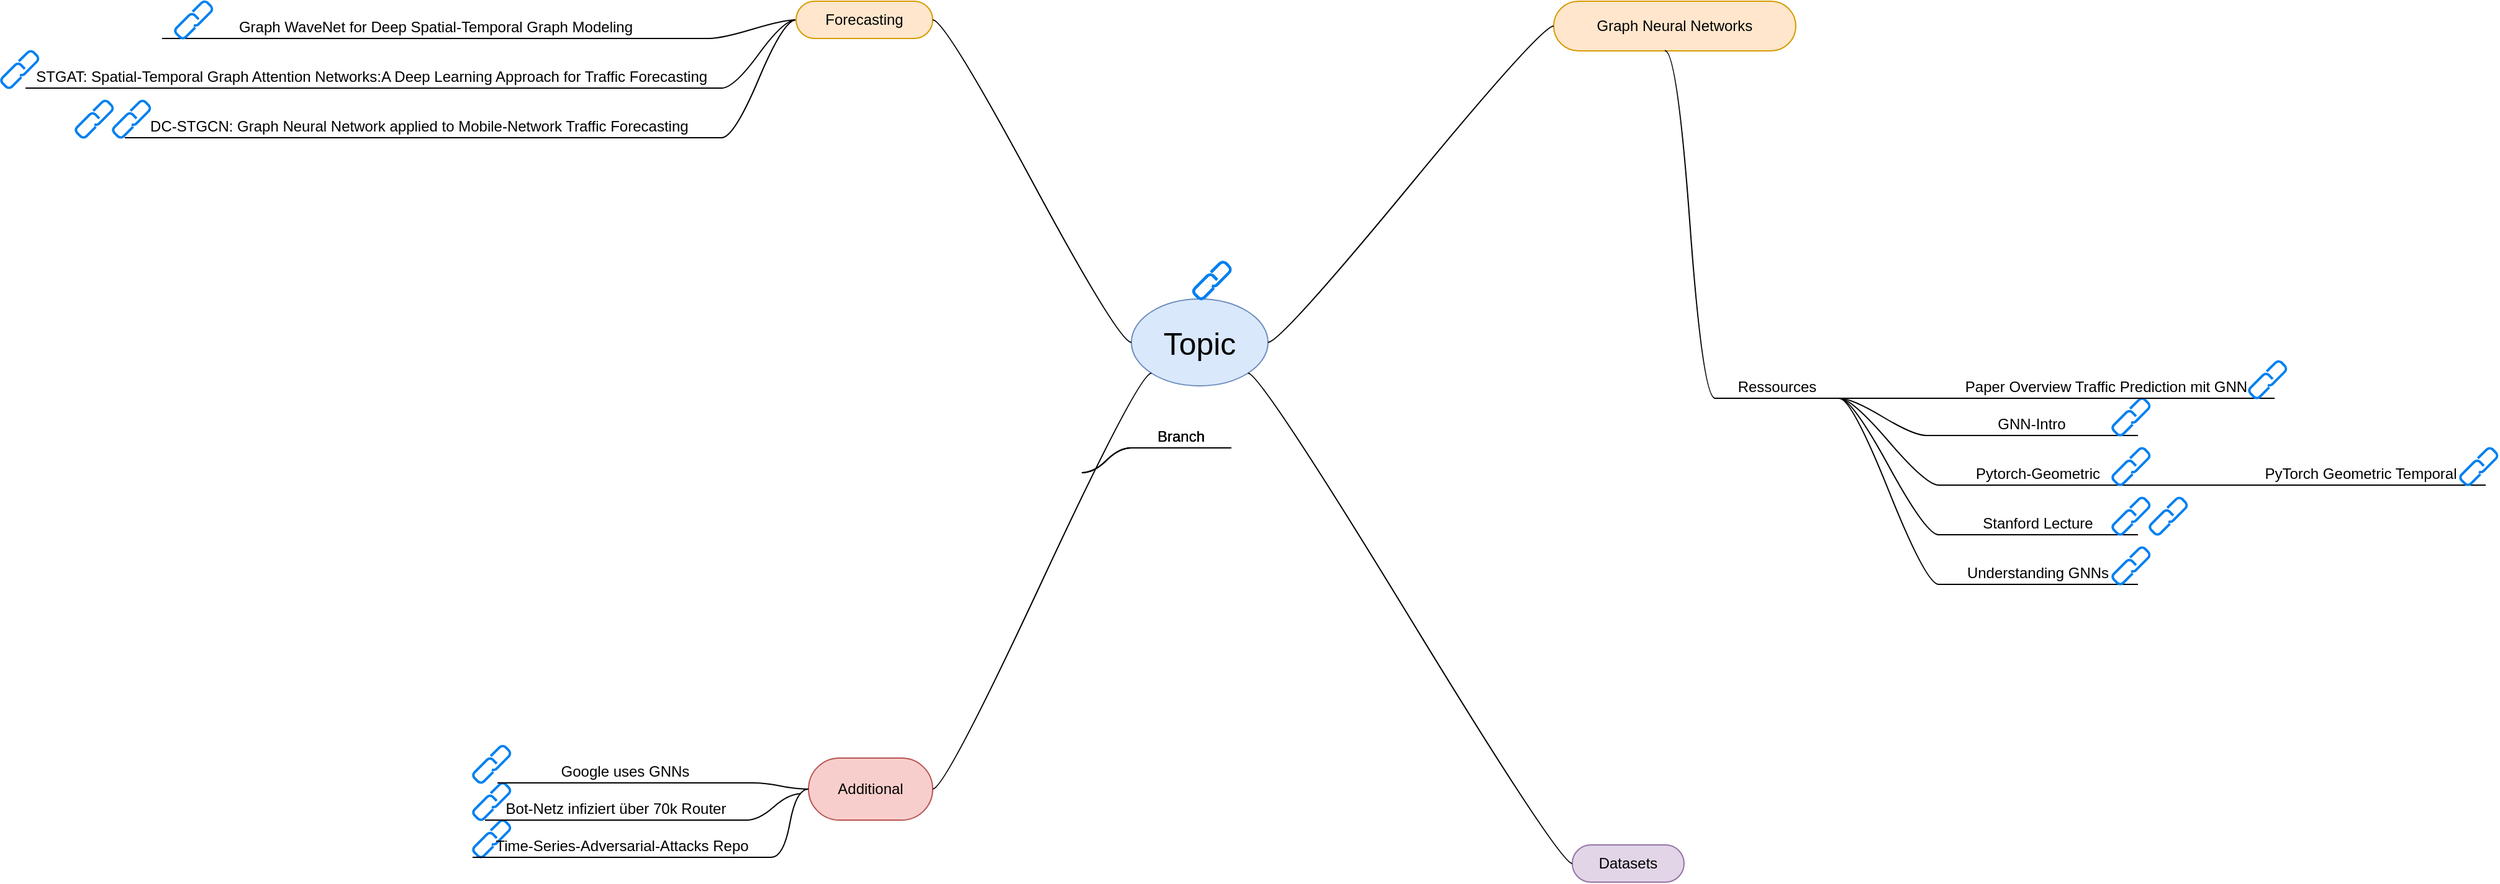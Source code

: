 <mxfile version="21.6.5" type="github">
  <diagram name="Seite-1" id="wlJV-xqVucs6HPZI-wY-">
    <mxGraphModel dx="3936" dy="1255" grid="1" gridSize="10" guides="1" tooltips="1" connect="1" arrows="1" fold="1" page="1" pageScale="1" pageWidth="827" pageHeight="1169" math="0" shadow="0">
      <root>
        <mxCell id="0" />
        <mxCell id="1" parent="0" />
        <mxCell id="TeA0gqDEE4ePr5C79fon-6" value="Topic" style="ellipse;whiteSpace=wrap;html=1;align=center;newEdgeStyle={&quot;edgeStyle&quot;:&quot;entityRelationEdgeStyle&quot;,&quot;startArrow&quot;:&quot;none&quot;,&quot;endArrow&quot;:&quot;none&quot;,&quot;segment&quot;:10,&quot;curved&quot;:1,&quot;sourcePerimeterSpacing&quot;:0,&quot;targetPerimeterSpacing&quot;:0};treeFolding=1;treeMoving=1;fillColor=#dae8fc;strokeColor=#6c8ebf;fontSize=25;" vertex="1" collapsed="1" parent="1">
          <mxGeometry x="470" y="480" width="110" height="70" as="geometry" />
        </mxCell>
        <mxCell id="TeA0gqDEE4ePr5C79fon-7" value="Graph Neural Networks" style="whiteSpace=wrap;html=1;rounded=1;arcSize=50;align=center;verticalAlign=middle;strokeWidth=1;autosize=1;spacing=4;treeFolding=1;treeMoving=1;newEdgeStyle={&quot;edgeStyle&quot;:&quot;entityRelationEdgeStyle&quot;,&quot;startArrow&quot;:&quot;none&quot;,&quot;endArrow&quot;:&quot;none&quot;,&quot;segment&quot;:10,&quot;curved&quot;:1,&quot;sourcePerimeterSpacing&quot;:0,&quot;targetPerimeterSpacing&quot;:0};fillColor=#ffe6cc;strokeColor=#d79b00;" vertex="1" parent="1">
          <mxGeometry x="810" y="240" width="195" height="40" as="geometry" />
        </mxCell>
        <mxCell id="TeA0gqDEE4ePr5C79fon-8" value="" style="edgeStyle=entityRelationEdgeStyle;startArrow=none;endArrow=none;segment=10;curved=1;sourcePerimeterSpacing=0;targetPerimeterSpacing=0;rounded=0;" edge="1" target="TeA0gqDEE4ePr5C79fon-7" parent="1" source="TeA0gqDEE4ePr5C79fon-6">
          <mxGeometry relative="1" as="geometry">
            <mxPoint x="510" y="542" as="sourcePoint" />
            <Array as="points">
              <mxPoint x="530" y="480" />
            </Array>
          </mxGeometry>
        </mxCell>
        <mxCell id="TeA0gqDEE4ePr5C79fon-9" value="Ressources" style="whiteSpace=wrap;html=1;shape=partialRectangle;top=0;left=0;bottom=1;right=0;points=[[0,1],[1,1]];fillColor=none;align=center;verticalAlign=bottom;routingCenterY=0.5;snapToPoint=1;recursiveResize=0;autosize=1;treeFolding=1;treeMoving=1;newEdgeStyle={&quot;edgeStyle&quot;:&quot;entityRelationEdgeStyle&quot;,&quot;startArrow&quot;:&quot;none&quot;,&quot;endArrow&quot;:&quot;none&quot;,&quot;segment&quot;:10,&quot;curved&quot;:1,&quot;sourcePerimeterSpacing&quot;:0,&quot;targetPerimeterSpacing&quot;:0};" vertex="1" parent="1">
          <mxGeometry x="940" y="530" width="100" height="30" as="geometry" />
        </mxCell>
        <mxCell id="TeA0gqDEE4ePr5C79fon-10" value="" style="edgeStyle=entityRelationEdgeStyle;startArrow=none;endArrow=none;segment=10;curved=1;sourcePerimeterSpacing=0;targetPerimeterSpacing=0;rounded=0;exitX=0.459;exitY=0.993;exitDx=0;exitDy=0;exitPerimeter=0;" edge="1" target="TeA0gqDEE4ePr5C79fon-9" parent="1" source="TeA0gqDEE4ePr5C79fon-7">
          <mxGeometry relative="1" as="geometry">
            <mxPoint x="847.5" y="440" as="sourcePoint" />
          </mxGeometry>
        </mxCell>
        <mxCell id="TeA0gqDEE4ePr5C79fon-11" value="Understanding GNNs" style="whiteSpace=wrap;html=1;shape=partialRectangle;top=0;left=0;bottom=1;right=0;points=[[0,1],[1,1]];fillColor=none;align=center;verticalAlign=bottom;routingCenterY=0.5;snapToPoint=1;recursiveResize=0;autosize=1;treeFolding=1;treeMoving=1;newEdgeStyle={&quot;edgeStyle&quot;:&quot;entityRelationEdgeStyle&quot;,&quot;startArrow&quot;:&quot;none&quot;,&quot;endArrow&quot;:&quot;none&quot;,&quot;segment&quot;:10,&quot;curved&quot;:1,&quot;sourcePerimeterSpacing&quot;:0,&quot;targetPerimeterSpacing&quot;:0};" vertex="1" parent="1">
          <mxGeometry x="1120" y="680" width="160" height="30" as="geometry" />
        </mxCell>
        <mxCell id="TeA0gqDEE4ePr5C79fon-12" value="" style="edgeStyle=entityRelationEdgeStyle;startArrow=none;endArrow=none;segment=10;curved=1;sourcePerimeterSpacing=0;targetPerimeterSpacing=0;rounded=0;" edge="1" target="TeA0gqDEE4ePr5C79fon-11" parent="1" source="TeA0gqDEE4ePr5C79fon-9">
          <mxGeometry relative="1" as="geometry">
            <mxPoint x="980" y="510" as="sourcePoint" />
            <Array as="points">
              <mxPoint x="1090" y="550" />
            </Array>
          </mxGeometry>
        </mxCell>
        <UserObject label="" link="https://distill.pub/2021/understanding-gnns/" id="TeA0gqDEE4ePr5C79fon-13">
          <mxCell style="html=1;verticalLabelPosition=bottom;align=center;labelBackgroundColor=#ffffff;verticalAlign=top;strokeWidth=2;strokeColor=#0080F0;shadow=0;dashed=0;shape=mxgraph.ios7.icons.link;" vertex="1" parent="1">
            <mxGeometry x="1260" y="680" width="30" height="30" as="geometry" />
          </mxCell>
        </UserObject>
        <UserObject label="" link="https://github.com/jswang/stgat_traffic_prediction/tree/main" id="TeA0gqDEE4ePr5C79fon-14">
          <mxCell style="html=1;verticalLabelPosition=bottom;align=center;labelBackgroundColor=#ffffff;verticalAlign=top;strokeWidth=2;strokeColor=#0080F0;shadow=0;dashed=0;shape=mxgraph.ios7.icons.link;" vertex="1" parent="1">
            <mxGeometry x="-440" y="280" width="30" height="30" as="geometry" />
          </mxCell>
        </UserObject>
        <mxCell id="TeA0gqDEE4ePr5C79fon-16" value="Stanford Lecture" style="whiteSpace=wrap;html=1;shape=partialRectangle;top=0;left=0;bottom=1;right=0;points=[[0,1],[1,1]];fillColor=none;align=center;verticalAlign=bottom;routingCenterY=0.5;snapToPoint=1;recursiveResize=0;autosize=1;treeFolding=1;treeMoving=1;newEdgeStyle={&quot;edgeStyle&quot;:&quot;entityRelationEdgeStyle&quot;,&quot;startArrow&quot;:&quot;none&quot;,&quot;endArrow&quot;:&quot;none&quot;,&quot;segment&quot;:10,&quot;curved&quot;:1,&quot;sourcePerimeterSpacing&quot;:0,&quot;targetPerimeterSpacing&quot;:0};" vertex="1" parent="1">
          <mxGeometry x="1120" y="640" width="160" height="30" as="geometry" />
        </mxCell>
        <mxCell id="TeA0gqDEE4ePr5C79fon-17" value="" style="edgeStyle=entityRelationEdgeStyle;startArrow=none;endArrow=none;segment=10;curved=1;sourcePerimeterSpacing=0;targetPerimeterSpacing=0;rounded=0;exitX=1;exitY=1;exitDx=0;exitDy=0;" edge="1" target="TeA0gqDEE4ePr5C79fon-16" parent="1" source="TeA0gqDEE4ePr5C79fon-9">
          <mxGeometry relative="1" as="geometry">
            <mxPoint x="1130" y="540" as="sourcePoint" />
            <Array as="points">
              <mxPoint x="1050" y="550" />
            </Array>
          </mxGeometry>
        </mxCell>
        <UserObject label="" link="https://web.stanford.edu/class/cs224w/" id="TeA0gqDEE4ePr5C79fon-18">
          <mxCell style="html=1;verticalLabelPosition=bottom;align=center;labelBackgroundColor=#ffffff;verticalAlign=top;strokeWidth=2;strokeColor=#0080F0;shadow=0;dashed=0;shape=mxgraph.ios7.icons.link;" vertex="1" parent="1">
            <mxGeometry x="1260" y="640" width="30" height="30" as="geometry" />
          </mxCell>
        </UserObject>
        <UserObject label="" link="data:page/id,wlJV-xqVucs6HPZI-wY-" id="TeA0gqDEE4ePr5C79fon-19">
          <mxCell style="html=1;verticalLabelPosition=bottom;align=center;labelBackgroundColor=#ffffff;verticalAlign=top;strokeWidth=2;strokeColor=#0080F0;shadow=0;dashed=0;shape=mxgraph.ios7.icons.link;" vertex="1" parent="1">
            <mxGeometry x="1290" y="640" width="30" height="30" as="geometry" />
          </mxCell>
        </UserObject>
        <mxCell id="TeA0gqDEE4ePr5C79fon-20" value="GNN-Intro" style="whiteSpace=wrap;html=1;shape=partialRectangle;top=0;left=0;bottom=1;right=0;fillColor=none;align=center;verticalAlign=bottom;routingCenterY=0.5;snapToPoint=1;recursiveResize=0;autosize=1;treeFolding=1;treeMoving=1;newEdgeStyle={&quot;edgeStyle&quot;:&quot;entityRelationEdgeStyle&quot;,&quot;startArrow&quot;:&quot;none&quot;,&quot;endArrow&quot;:&quot;none&quot;,&quot;segment&quot;:10,&quot;curved&quot;:1,&quot;sourcePerimeterSpacing&quot;:0,&quot;targetPerimeterSpacing&quot;:0};points=[[0,1],[1,1]];" vertex="1" parent="1">
          <mxGeometry x="1110" y="560" width="170" height="30" as="geometry" />
        </mxCell>
        <mxCell id="TeA0gqDEE4ePr5C79fon-21" value="" style="edgeStyle=entityRelationEdgeStyle;startArrow=none;endArrow=none;segment=10;curved=1;sourcePerimeterSpacing=0;targetPerimeterSpacing=0;rounded=0;exitX=1;exitY=1;exitDx=0;exitDy=0;" edge="1" target="TeA0gqDEE4ePr5C79fon-20" parent="1" source="TeA0gqDEE4ePr5C79fon-9">
          <mxGeometry relative="1" as="geometry">
            <mxPoint x="430" y="620" as="sourcePoint" />
          </mxGeometry>
        </mxCell>
        <mxCell id="TeA0gqDEE4ePr5C79fon-22" value="Pytorch-Geometric" style="whiteSpace=wrap;html=1;shape=partialRectangle;top=0;left=0;bottom=1;right=0;points=[[0,1],[1,1]];fillColor=none;align=center;verticalAlign=bottom;routingCenterY=0.5;snapToPoint=1;recursiveResize=0;autosize=1;treeFolding=1;treeMoving=1;newEdgeStyle={&quot;edgeStyle&quot;:&quot;entityRelationEdgeStyle&quot;,&quot;startArrow&quot;:&quot;none&quot;,&quot;endArrow&quot;:&quot;none&quot;,&quot;segment&quot;:10,&quot;curved&quot;:1,&quot;sourcePerimeterSpacing&quot;:0,&quot;targetPerimeterSpacing&quot;:0};" vertex="1" parent="1">
          <mxGeometry x="1120" y="600" width="160" height="30" as="geometry" />
        </mxCell>
        <mxCell id="TeA0gqDEE4ePr5C79fon-23" value="" style="edgeStyle=entityRelationEdgeStyle;startArrow=none;endArrow=none;segment=10;curved=1;sourcePerimeterSpacing=0;targetPerimeterSpacing=0;rounded=0;exitX=1;exitY=1;exitDx=0;exitDy=0;" edge="1" target="TeA0gqDEE4ePr5C79fon-22" parent="1" source="TeA0gqDEE4ePr5C79fon-9">
          <mxGeometry relative="1" as="geometry">
            <mxPoint x="430" y="620" as="sourcePoint" />
          </mxGeometry>
        </mxCell>
        <UserObject label="" link="https://pytorch-geometric.readthedocs.io/en/stable/" id="TeA0gqDEE4ePr5C79fon-24">
          <mxCell style="html=1;verticalLabelPosition=bottom;align=center;labelBackgroundColor=#ffffff;verticalAlign=top;strokeWidth=2;strokeColor=#0080F0;shadow=0;dashed=0;shape=mxgraph.ios7.icons.link;" vertex="1" parent="1">
            <mxGeometry x="1260" y="600" width="30" height="30" as="geometry" />
          </mxCell>
        </UserObject>
        <UserObject label="" link="https://doi.org/10.339/electronics10091014" id="TeA0gqDEE4ePr5C79fon-25">
          <mxCell style="html=1;verticalLabelPosition=bottom;align=center;labelBackgroundColor=#ffffff;verticalAlign=top;strokeWidth=2;strokeColor=#0080F0;shadow=0;dashed=0;shape=mxgraph.ios7.icons.link;" vertex="1" parent="1">
            <mxGeometry x="-380" y="320" width="30" height="30" as="geometry" />
          </mxCell>
        </UserObject>
        <UserObject label="" link="https://www.nature.com/articles/sdata201555" id="TeA0gqDEE4ePr5C79fon-26">
          <mxCell style="html=1;verticalLabelPosition=bottom;align=center;labelBackgroundColor=#ffffff;verticalAlign=top;strokeWidth=2;strokeColor=#0080F0;shadow=0;dashed=0;shape=mxgraph.ios7.icons.link;" vertex="1" parent="1">
            <mxGeometry x="-350" y="320" width="30" height="30" as="geometry" />
          </mxCell>
        </UserObject>
        <UserObject label="" link="https://www.deepmind.com/blog/traffic-prediction-with-advanced-graph-neural-networks" id="TeA0gqDEE4ePr5C79fon-27">
          <mxCell style="html=1;verticalLabelPosition=bottom;align=center;labelBackgroundColor=#ffffff;verticalAlign=top;strokeWidth=2;strokeColor=#0080F0;shadow=0;dashed=0;shape=mxgraph.ios7.icons.link;" vertex="1" parent="1">
            <mxGeometry x="-60" y="840" width="30" height="30" as="geometry" />
          </mxCell>
        </UserObject>
        <UserObject label="" link="https://www.golem.de/news/auch-privatanwender-betroffen-botnetz-malware-infiziert-ueber-70-000-router-2307-175881.html" id="TeA0gqDEE4ePr5C79fon-28">
          <mxCell style="html=1;verticalLabelPosition=bottom;align=center;labelBackgroundColor=#ffffff;verticalAlign=top;strokeWidth=2;strokeColor=#0080F0;shadow=0;dashed=0;shape=mxgraph.ios7.icons.link;" vertex="1" parent="1">
            <mxGeometry x="-60" y="870" width="30" height="30" as="geometry" />
          </mxCell>
        </UserObject>
        <UserObject label="" link="https://github.com/GoktugOcal/time-series-adversarial-attacks/tree/main" id="TeA0gqDEE4ePr5C79fon-29">
          <mxCell style="html=1;verticalLabelPosition=bottom;align=center;labelBackgroundColor=#ffffff;verticalAlign=top;strokeWidth=2;strokeColor=#0080F0;shadow=0;dashed=0;shape=mxgraph.ios7.icons.link;" vertex="1" parent="1">
            <mxGeometry x="-60" y="900" width="30" height="30" as="geometry" />
          </mxCell>
        </UserObject>
        <UserObject label="" link="https://distill.pub/2021/gnn-intro/" id="TeA0gqDEE4ePr5C79fon-30">
          <mxCell style="html=1;verticalLabelPosition=bottom;align=center;labelBackgroundColor=#ffffff;verticalAlign=top;strokeWidth=2;strokeColor=#0080F0;shadow=0;dashed=0;shape=mxgraph.ios7.icons.link;" vertex="1" parent="1">
            <mxGeometry x="1260" y="560" width="30" height="30" as="geometry" />
          </mxCell>
        </UserObject>
        <mxCell id="TeA0gqDEE4ePr5C79fon-35" value="Additional" style="whiteSpace=wrap;html=1;rounded=1;arcSize=50;align=center;verticalAlign=middle;strokeWidth=1;autosize=1;spacing=4;treeFolding=1;treeMoving=1;newEdgeStyle={&quot;edgeStyle&quot;:&quot;entityRelationEdgeStyle&quot;,&quot;startArrow&quot;:&quot;none&quot;,&quot;endArrow&quot;:&quot;none&quot;,&quot;segment&quot;:10,&quot;curved&quot;:1,&quot;sourcePerimeterSpacing&quot;:0,&quot;targetPerimeterSpacing&quot;:0};fillColor=#f8cecc;strokeColor=#b85450;" vertex="1" parent="1">
          <mxGeometry x="210" y="850" width="100" height="50" as="geometry" />
        </mxCell>
        <mxCell id="TeA0gqDEE4ePr5C79fon-36" value="" style="edgeStyle=entityRelationEdgeStyle;startArrow=none;endArrow=none;segment=10;curved=1;sourcePerimeterSpacing=0;targetPerimeterSpacing=0;rounded=0;exitX=0;exitY=1;exitDx=0;exitDy=0;" edge="1" target="TeA0gqDEE4ePr5C79fon-35" parent="1" source="TeA0gqDEE4ePr5C79fon-6">
          <mxGeometry relative="1" as="geometry">
            <mxPoint x="430" y="880" as="sourcePoint" />
          </mxGeometry>
        </mxCell>
        <mxCell id="TeA0gqDEE4ePr5C79fon-39" value="Branch" style="whiteSpace=wrap;html=1;shape=partialRectangle;top=0;left=0;bottom=1;right=0;points=[[0,1],[1,1]];fillColor=none;align=center;verticalAlign=bottom;routingCenterY=0.5;snapToPoint=1;recursiveResize=0;autosize=1;treeFolding=1;treeMoving=1;newEdgeStyle={&quot;edgeStyle&quot;:&quot;entityRelationEdgeStyle&quot;,&quot;startArrow&quot;:&quot;none&quot;,&quot;endArrow&quot;:&quot;none&quot;,&quot;segment&quot;:10,&quot;curved&quot;:1,&quot;sourcePerimeterSpacing&quot;:0,&quot;targetPerimeterSpacing&quot;:0};" vertex="1" parent="1">
          <mxGeometry x="470" y="570" width="80" height="30" as="geometry" />
        </mxCell>
        <mxCell id="TeA0gqDEE4ePr5C79fon-40" value="" style="edgeStyle=entityRelationEdgeStyle;startArrow=none;endArrow=none;segment=10;curved=1;sourcePerimeterSpacing=0;targetPerimeterSpacing=0;rounded=0;" edge="1" target="TeA0gqDEE4ePr5C79fon-39" parent="1">
          <mxGeometry relative="1" as="geometry">
            <mxPoint x="430" y="620" as="sourcePoint" />
          </mxGeometry>
        </mxCell>
        <mxCell id="TeA0gqDEE4ePr5C79fon-41" value="Branch" style="whiteSpace=wrap;html=1;shape=partialRectangle;top=0;left=0;bottom=1;right=0;points=[[0,1],[1,1]];fillColor=none;align=center;verticalAlign=bottom;routingCenterY=0.5;snapToPoint=1;recursiveResize=0;autosize=1;treeFolding=1;treeMoving=1;newEdgeStyle={&quot;edgeStyle&quot;:&quot;entityRelationEdgeStyle&quot;,&quot;startArrow&quot;:&quot;none&quot;,&quot;endArrow&quot;:&quot;none&quot;,&quot;segment&quot;:10,&quot;curved&quot;:1,&quot;sourcePerimeterSpacing&quot;:0,&quot;targetPerimeterSpacing&quot;:0};" vertex="1" parent="1">
          <mxGeometry x="470" y="570" width="80" height="30" as="geometry" />
        </mxCell>
        <mxCell id="TeA0gqDEE4ePr5C79fon-42" value="" style="edgeStyle=entityRelationEdgeStyle;startArrow=none;endArrow=none;segment=10;curved=1;sourcePerimeterSpacing=0;targetPerimeterSpacing=0;rounded=0;" edge="1" target="TeA0gqDEE4ePr5C79fon-41" parent="1">
          <mxGeometry relative="1" as="geometry">
            <mxPoint x="430" y="620" as="sourcePoint" />
          </mxGeometry>
        </mxCell>
        <mxCell id="TeA0gqDEE4ePr5C79fon-43" value="Branch" style="whiteSpace=wrap;html=1;shape=partialRectangle;top=0;left=0;bottom=1;right=0;points=[[0,1],[1,1]];fillColor=none;align=center;verticalAlign=bottom;routingCenterY=0.5;snapToPoint=1;recursiveResize=0;autosize=1;treeFolding=1;treeMoving=1;newEdgeStyle={&quot;edgeStyle&quot;:&quot;entityRelationEdgeStyle&quot;,&quot;startArrow&quot;:&quot;none&quot;,&quot;endArrow&quot;:&quot;none&quot;,&quot;segment&quot;:10,&quot;curved&quot;:1,&quot;sourcePerimeterSpacing&quot;:0,&quot;targetPerimeterSpacing&quot;:0};" vertex="1" parent="1">
          <mxGeometry x="470" y="570" width="80" height="30" as="geometry" />
        </mxCell>
        <mxCell id="TeA0gqDEE4ePr5C79fon-44" value="" style="edgeStyle=entityRelationEdgeStyle;startArrow=none;endArrow=none;segment=10;curved=1;sourcePerimeterSpacing=0;targetPerimeterSpacing=0;rounded=0;" edge="1" target="TeA0gqDEE4ePr5C79fon-43" parent="1">
          <mxGeometry relative="1" as="geometry">
            <mxPoint x="430" y="620" as="sourcePoint" />
          </mxGeometry>
        </mxCell>
        <mxCell id="TeA0gqDEE4ePr5C79fon-45" value="Graph WaveNet for Deep Spatial-Temporal Graph Modeling" style="whiteSpace=wrap;html=1;shape=partialRectangle;top=0;left=0;bottom=1;right=0;points=[[0,1],[1,1]];fillColor=none;align=center;verticalAlign=bottom;routingCenterY=0.5;snapToPoint=1;recursiveResize=0;autosize=1;treeFolding=1;treeMoving=1;newEdgeStyle={&quot;edgeStyle&quot;:&quot;entityRelationEdgeStyle&quot;,&quot;startArrow&quot;:&quot;none&quot;,&quot;endArrow&quot;:&quot;none&quot;,&quot;segment&quot;:10,&quot;curved&quot;:1,&quot;sourcePerimeterSpacing&quot;:0,&quot;targetPerimeterSpacing&quot;:0};" vertex="1" parent="1">
          <mxGeometry x="-310" y="240" width="440" height="30" as="geometry" />
        </mxCell>
        <mxCell id="TeA0gqDEE4ePr5C79fon-46" value="" style="edgeStyle=entityRelationEdgeStyle;startArrow=none;endArrow=none;segment=10;curved=1;sourcePerimeterSpacing=0;targetPerimeterSpacing=0;rounded=0;exitX=0;exitY=0.5;exitDx=0;exitDy=0;" edge="1" target="TeA0gqDEE4ePr5C79fon-45" parent="1" source="TeA0gqDEE4ePr5C79fon-62">
          <mxGeometry relative="1" as="geometry">
            <mxPoint x="430" y="620" as="sourcePoint" />
          </mxGeometry>
        </mxCell>
        <mxCell id="TeA0gqDEE4ePr5C79fon-47" value="Paper Overview Traffic Prediction mit GNN" style="whiteSpace=wrap;html=1;shape=partialRectangle;top=0;left=0;bottom=1;right=0;points=[[0,1],[1,1]];fillColor=none;align=center;verticalAlign=bottom;routingCenterY=0.5;snapToPoint=1;recursiveResize=0;autosize=1;treeFolding=1;treeMoving=1;newEdgeStyle={&quot;edgeStyle&quot;:&quot;entityRelationEdgeStyle&quot;,&quot;startArrow&quot;:&quot;none&quot;,&quot;endArrow&quot;:&quot;none&quot;,&quot;segment&quot;:10,&quot;curved&quot;:1,&quot;sourcePerimeterSpacing&quot;:0,&quot;targetPerimeterSpacing&quot;:0};" vertex="1" parent="1">
          <mxGeometry x="1120" y="530" width="270" height="30" as="geometry" />
        </mxCell>
        <mxCell id="TeA0gqDEE4ePr5C79fon-48" value="" style="edgeStyle=entityRelationEdgeStyle;startArrow=none;endArrow=none;segment=10;curved=1;sourcePerimeterSpacing=0;targetPerimeterSpacing=0;rounded=0;exitX=1;exitY=1;exitDx=0;exitDy=0;" edge="1" target="TeA0gqDEE4ePr5C79fon-47" parent="1" source="TeA0gqDEE4ePr5C79fon-9">
          <mxGeometry relative="1" as="geometry">
            <mxPoint x="430" y="620" as="sourcePoint" />
          </mxGeometry>
        </mxCell>
        <mxCell id="TeA0gqDEE4ePr5C79fon-49" value="PyTorch Geometric Temporal" style="whiteSpace=wrap;html=1;shape=partialRectangle;top=0;left=0;bottom=1;right=0;points=[[0,1],[1,1]];fillColor=none;align=center;verticalAlign=bottom;routingCenterY=0.5;snapToPoint=1;recursiveResize=0;autosize=1;treeFolding=1;treeMoving=1;newEdgeStyle={&quot;edgeStyle&quot;:&quot;entityRelationEdgeStyle&quot;,&quot;startArrow&quot;:&quot;none&quot;,&quot;endArrow&quot;:&quot;none&quot;,&quot;segment&quot;:10,&quot;curved&quot;:1,&quot;sourcePerimeterSpacing&quot;:0,&quot;targetPerimeterSpacing&quot;:0};" vertex="1" parent="1">
          <mxGeometry x="1360" y="600" width="200" height="30" as="geometry" />
        </mxCell>
        <mxCell id="TeA0gqDEE4ePr5C79fon-50" value="" style="edgeStyle=entityRelationEdgeStyle;startArrow=none;endArrow=none;segment=10;curved=1;sourcePerimeterSpacing=0;targetPerimeterSpacing=0;rounded=0;exitX=1;exitY=1;exitDx=0;exitDy=0;" edge="1" target="TeA0gqDEE4ePr5C79fon-49" parent="1" source="TeA0gqDEE4ePr5C79fon-22">
          <mxGeometry relative="1" as="geometry">
            <mxPoint x="700" y="650" as="sourcePoint" />
            <Array as="points">
              <mxPoint x="1380" y="690" />
            </Array>
          </mxGeometry>
        </mxCell>
        <mxCell id="TeA0gqDEE4ePr5C79fon-51" value="STGAT: Spatial-Temporal Graph Attention Networks:A Deep Learning Approach for Traffic Forecasting&amp;nbsp;" style="whiteSpace=wrap;html=1;shape=partialRectangle;top=0;left=0;bottom=1;right=0;points=[[0,1],[1,1]];fillColor=none;align=center;verticalAlign=bottom;routingCenterY=0.5;snapToPoint=1;recursiveResize=0;autosize=1;treeFolding=1;treeMoving=1;newEdgeStyle={&quot;edgeStyle&quot;:&quot;entityRelationEdgeStyle&quot;,&quot;startArrow&quot;:&quot;none&quot;,&quot;endArrow&quot;:&quot;none&quot;,&quot;segment&quot;:10,&quot;curved&quot;:1,&quot;sourcePerimeterSpacing&quot;:0,&quot;targetPerimeterSpacing&quot;:0};" vertex="1" parent="1">
          <mxGeometry x="-420" y="280" width="560" height="30" as="geometry" />
        </mxCell>
        <mxCell id="TeA0gqDEE4ePr5C79fon-52" value="" style="edgeStyle=entityRelationEdgeStyle;startArrow=none;endArrow=none;segment=10;curved=1;sourcePerimeterSpacing=0;targetPerimeterSpacing=0;rounded=0;exitX=0;exitY=0.5;exitDx=0;exitDy=0;" edge="1" target="TeA0gqDEE4ePr5C79fon-51" parent="1" source="TeA0gqDEE4ePr5C79fon-62">
          <mxGeometry relative="1" as="geometry">
            <mxPoint x="430" y="620" as="sourcePoint" />
          </mxGeometry>
        </mxCell>
        <mxCell id="TeA0gqDEE4ePr5C79fon-53" value="DC-STGCN: Graph Neural Network applied to Mobile-Network Traffic Forecasting&amp;nbsp;&amp;nbsp;" style="whiteSpace=wrap;html=1;shape=partialRectangle;top=0;left=0;bottom=1;right=0;points=[[0,1],[1,1]];fillColor=none;align=center;verticalAlign=bottom;routingCenterY=0.5;snapToPoint=1;recursiveResize=0;autosize=1;treeFolding=1;treeMoving=1;newEdgeStyle={&quot;edgeStyle&quot;:&quot;entityRelationEdgeStyle&quot;,&quot;startArrow&quot;:&quot;none&quot;,&quot;endArrow&quot;:&quot;none&quot;,&quot;segment&quot;:10,&quot;curved&quot;:1,&quot;sourcePerimeterSpacing&quot;:0,&quot;targetPerimeterSpacing&quot;:0};" vertex="1" collapsed="1" parent="1">
          <mxGeometry x="-340" y="320" width="480" height="30" as="geometry" />
        </mxCell>
        <mxCell id="TeA0gqDEE4ePr5C79fon-54" value="" style="edgeStyle=entityRelationEdgeStyle;startArrow=none;endArrow=none;segment=10;curved=1;sourcePerimeterSpacing=0;targetPerimeterSpacing=0;rounded=0;exitX=0;exitY=0.5;exitDx=0;exitDy=0;" edge="1" target="TeA0gqDEE4ePr5C79fon-53" parent="1" source="TeA0gqDEE4ePr5C79fon-62">
          <mxGeometry relative="1" as="geometry">
            <mxPoint x="430" y="620" as="sourcePoint" />
          </mxGeometry>
        </mxCell>
        <mxCell id="TeA0gqDEE4ePr5C79fon-55" value="Google uses GNNs" style="whiteSpace=wrap;html=1;shape=partialRectangle;top=0;left=0;bottom=1;right=0;points=[[0,1],[1,1]];fillColor=none;align=center;verticalAlign=bottom;routingCenterY=0.5;snapToPoint=1;recursiveResize=0;autosize=1;treeFolding=1;treeMoving=1;newEdgeStyle={&quot;edgeStyle&quot;:&quot;entityRelationEdgeStyle&quot;,&quot;startArrow&quot;:&quot;none&quot;,&quot;endArrow&quot;:&quot;none&quot;,&quot;segment&quot;:10,&quot;curved&quot;:1,&quot;sourcePerimeterSpacing&quot;:0,&quot;targetPerimeterSpacing&quot;:0};" vertex="1" parent="1">
          <mxGeometry x="-40" y="840" width="205" height="30" as="geometry" />
        </mxCell>
        <mxCell id="TeA0gqDEE4ePr5C79fon-56" value="" style="edgeStyle=entityRelationEdgeStyle;startArrow=none;endArrow=none;segment=10;curved=1;sourcePerimeterSpacing=0;targetPerimeterSpacing=0;rounded=0;exitX=0;exitY=0.5;exitDx=0;exitDy=0;" edge="1" target="TeA0gqDEE4ePr5C79fon-55" parent="1" source="TeA0gqDEE4ePr5C79fon-35">
          <mxGeometry relative="1" as="geometry">
            <mxPoint x="430" y="620" as="sourcePoint" />
          </mxGeometry>
        </mxCell>
        <mxCell id="TeA0gqDEE4ePr5C79fon-57" value="Time-Series-Adversarial-Attacks Repo" style="whiteSpace=wrap;html=1;shape=partialRectangle;top=0;left=0;bottom=1;right=0;points=[[0,1],[1,1]];fillColor=none;align=center;verticalAlign=bottom;routingCenterY=0.5;snapToPoint=1;recursiveResize=0;autosize=1;treeFolding=1;treeMoving=1;newEdgeStyle={&quot;edgeStyle&quot;:&quot;entityRelationEdgeStyle&quot;,&quot;startArrow&quot;:&quot;none&quot;,&quot;endArrow&quot;:&quot;none&quot;,&quot;segment&quot;:10,&quot;curved&quot;:1,&quot;sourcePerimeterSpacing&quot;:0,&quot;targetPerimeterSpacing&quot;:0};" vertex="1" parent="1">
          <mxGeometry x="-60" y="900" width="240" height="30" as="geometry" />
        </mxCell>
        <mxCell id="TeA0gqDEE4ePr5C79fon-58" value="" style="edgeStyle=entityRelationEdgeStyle;startArrow=none;endArrow=none;segment=10;curved=1;sourcePerimeterSpacing=0;targetPerimeterSpacing=0;rounded=0;exitX=0;exitY=0.5;exitDx=0;exitDy=0;" edge="1" target="TeA0gqDEE4ePr5C79fon-57" parent="1" source="TeA0gqDEE4ePr5C79fon-35">
          <mxGeometry relative="1" as="geometry">
            <mxPoint x="430" y="620" as="sourcePoint" />
            <Array as="points">
              <mxPoint x="180" y="850" />
            </Array>
          </mxGeometry>
        </mxCell>
        <mxCell id="TeA0gqDEE4ePr5C79fon-60" value="Bot-Netz infiziert über 70k Router" style="whiteSpace=wrap;html=1;shape=partialRectangle;top=0;left=0;bottom=1;right=0;points=[[0,1],[1,1]];fillColor=none;align=center;verticalAlign=bottom;routingCenterY=0.5;snapToPoint=1;recursiveResize=0;autosize=1;treeFolding=1;treeMoving=1;newEdgeStyle={&quot;edgeStyle&quot;:&quot;entityRelationEdgeStyle&quot;,&quot;startArrow&quot;:&quot;none&quot;,&quot;endArrow&quot;:&quot;none&quot;,&quot;segment&quot;:10,&quot;curved&quot;:1,&quot;sourcePerimeterSpacing&quot;:0,&quot;targetPerimeterSpacing&quot;:0};" vertex="1" parent="1">
          <mxGeometry x="-50" y="870" width="210" height="30" as="geometry" />
        </mxCell>
        <mxCell id="TeA0gqDEE4ePr5C79fon-61" value="" style="edgeStyle=entityRelationEdgeStyle;startArrow=none;endArrow=none;segment=10;curved=1;sourcePerimeterSpacing=0;targetPerimeterSpacing=0;rounded=0;exitX=-0.06;exitY=0.574;exitDx=0;exitDy=0;exitPerimeter=0;" edge="1" target="TeA0gqDEE4ePr5C79fon-60" parent="1" source="TeA0gqDEE4ePr5C79fon-35">
          <mxGeometry relative="1" as="geometry">
            <mxPoint x="430" y="620" as="sourcePoint" />
          </mxGeometry>
        </mxCell>
        <mxCell id="TeA0gqDEE4ePr5C79fon-62" value="Forecasting" style="whiteSpace=wrap;html=1;rounded=1;arcSize=50;align=center;verticalAlign=middle;strokeWidth=1;autosize=1;spacing=4;treeFolding=1;treeMoving=1;newEdgeStyle={&quot;edgeStyle&quot;:&quot;entityRelationEdgeStyle&quot;,&quot;startArrow&quot;:&quot;none&quot;,&quot;endArrow&quot;:&quot;none&quot;,&quot;segment&quot;:10,&quot;curved&quot;:1,&quot;sourcePerimeterSpacing&quot;:0,&quot;targetPerimeterSpacing&quot;:0};fillColor=#ffe6cc;strokeColor=#d79b00;" vertex="1" parent="1">
          <mxGeometry x="200" y="240" width="110" height="30" as="geometry" />
        </mxCell>
        <mxCell id="TeA0gqDEE4ePr5C79fon-63" value="" style="edgeStyle=entityRelationEdgeStyle;startArrow=none;endArrow=none;segment=10;curved=1;sourcePerimeterSpacing=0;targetPerimeterSpacing=0;rounded=0;" edge="1" target="TeA0gqDEE4ePr5C79fon-62" parent="1" source="TeA0gqDEE4ePr5C79fon-6">
          <mxGeometry relative="1" as="geometry">
            <mxPoint x="430" y="620" as="sourcePoint" />
          </mxGeometry>
        </mxCell>
        <mxCell id="TeA0gqDEE4ePr5C79fon-65" value="Datasets" style="whiteSpace=wrap;html=1;rounded=1;arcSize=50;align=center;verticalAlign=middle;strokeWidth=1;autosize=1;spacing=4;treeFolding=1;treeMoving=1;newEdgeStyle={&quot;edgeStyle&quot;:&quot;entityRelationEdgeStyle&quot;,&quot;startArrow&quot;:&quot;none&quot;,&quot;endArrow&quot;:&quot;none&quot;,&quot;segment&quot;:10,&quot;curved&quot;:1,&quot;sourcePerimeterSpacing&quot;:0,&quot;targetPerimeterSpacing&quot;:0};fillColor=#e1d5e7;strokeColor=#9673a6;" vertex="1" parent="1">
          <mxGeometry x="825" y="920" width="90" height="30" as="geometry" />
        </mxCell>
        <mxCell id="TeA0gqDEE4ePr5C79fon-66" value="" style="edgeStyle=entityRelationEdgeStyle;startArrow=none;endArrow=none;segment=10;curved=1;sourcePerimeterSpacing=0;targetPerimeterSpacing=0;rounded=0;exitX=1;exitY=1;exitDx=0;exitDy=0;" edge="1" target="TeA0gqDEE4ePr5C79fon-65" parent="1" source="TeA0gqDEE4ePr5C79fon-6">
          <mxGeometry relative="1" as="geometry">
            <mxPoint x="430" y="710" as="sourcePoint" />
          </mxGeometry>
        </mxCell>
        <mxCell id="TeA0gqDEE4ePr5C79fon-68" value="" style="html=1;verticalLabelPosition=bottom;align=center;labelBackgroundColor=#ffffff;verticalAlign=top;strokeWidth=2;strokeColor=#0080F0;shadow=0;dashed=0;shape=mxgraph.ios7.icons.link;" vertex="1" parent="1">
          <mxGeometry x="520" y="450" width="30" height="30" as="geometry" />
        </mxCell>
        <mxCell id="TeA0gqDEE4ePr5C79fon-69" value="" style="html=1;verticalLabelPosition=bottom;align=center;labelBackgroundColor=#ffffff;verticalAlign=top;strokeWidth=2;strokeColor=#0080F0;shadow=0;dashed=0;shape=mxgraph.ios7.icons.link;" vertex="1" parent="1">
          <mxGeometry x="520" y="450" width="30" height="30" as="geometry" />
        </mxCell>
        <mxCell id="TeA0gqDEE4ePr5C79fon-70" value="" style="html=1;verticalLabelPosition=bottom;align=center;labelBackgroundColor=#ffffff;verticalAlign=top;strokeWidth=2;strokeColor=#0080F0;shadow=0;dashed=0;shape=mxgraph.ios7.icons.link;" vertex="1" parent="1">
          <mxGeometry x="520" y="450" width="30" height="30" as="geometry" />
        </mxCell>
        <mxCell id="TeA0gqDEE4ePr5C79fon-71" value="" style="html=1;verticalLabelPosition=bottom;align=center;labelBackgroundColor=#ffffff;verticalAlign=top;strokeWidth=2;strokeColor=#0080F0;shadow=0;dashed=0;shape=mxgraph.ios7.icons.link;" vertex="1" parent="1">
          <mxGeometry x="520" y="450" width="30" height="30" as="geometry" />
        </mxCell>
        <mxCell id="TeA0gqDEE4ePr5C79fon-72" value="" style="html=1;verticalLabelPosition=bottom;align=center;labelBackgroundColor=#ffffff;verticalAlign=top;strokeWidth=2;strokeColor=#0080F0;shadow=0;dashed=0;shape=mxgraph.ios7.icons.link;" vertex="1" parent="1">
          <mxGeometry x="520" y="450" width="30" height="30" as="geometry" />
        </mxCell>
        <mxCell id="TeA0gqDEE4ePr5C79fon-73" value="" style="html=1;verticalLabelPosition=bottom;align=center;labelBackgroundColor=#ffffff;verticalAlign=top;strokeWidth=2;strokeColor=#0080F0;shadow=0;dashed=0;shape=mxgraph.ios7.icons.link;" vertex="1" parent="1">
          <mxGeometry x="520" y="450" width="30" height="30" as="geometry" />
        </mxCell>
        <mxCell id="TeA0gqDEE4ePr5C79fon-74" value="" style="html=1;verticalLabelPosition=bottom;align=center;labelBackgroundColor=#ffffff;verticalAlign=top;strokeWidth=2;strokeColor=#0080F0;shadow=0;dashed=0;shape=mxgraph.ios7.icons.link;" vertex="1" parent="1">
          <mxGeometry x="520" y="450" width="30" height="30" as="geometry" />
        </mxCell>
        <mxCell id="TeA0gqDEE4ePr5C79fon-75" value="" style="html=1;verticalLabelPosition=bottom;align=center;labelBackgroundColor=#ffffff;verticalAlign=top;strokeWidth=2;strokeColor=#0080F0;shadow=0;dashed=0;shape=mxgraph.ios7.icons.link;" vertex="1" parent="1">
          <mxGeometry x="520" y="450" width="30" height="30" as="geometry" />
        </mxCell>
        <UserObject label="" link="https://github.com/nnzhan/Graph-WaveNet" id="TeA0gqDEE4ePr5C79fon-76">
          <mxCell style="html=1;verticalLabelPosition=bottom;align=center;labelBackgroundColor=#ffffff;verticalAlign=top;strokeWidth=2;strokeColor=#0080F0;shadow=0;dashed=0;shape=mxgraph.ios7.icons.link;" vertex="1" parent="1">
            <mxGeometry x="-300" y="240" width="30" height="30" as="geometry" />
          </mxCell>
        </UserObject>
        <UserObject label="" link="https://github.com/aprbw/traffic_prediction" id="TeA0gqDEE4ePr5C79fon-77">
          <mxCell style="html=1;verticalLabelPosition=bottom;align=center;labelBackgroundColor=#ffffff;verticalAlign=top;strokeWidth=2;strokeColor=#0080F0;shadow=0;dashed=0;shape=mxgraph.ios7.icons.link;" vertex="1" parent="1">
            <mxGeometry x="1370" y="530" width="30" height="30" as="geometry" />
          </mxCell>
        </UserObject>
        <UserObject label="" link="https://github.com/benedekrozemberczki/pytorch_geometric_temporal" id="TeA0gqDEE4ePr5C79fon-78">
          <mxCell style="html=1;verticalLabelPosition=bottom;align=center;labelBackgroundColor=#ffffff;verticalAlign=top;strokeWidth=2;strokeColor=#0080F0;shadow=0;dashed=0;shape=mxgraph.ios7.icons.link;" vertex="1" parent="1">
            <mxGeometry x="1540" y="600" width="30" height="30" as="geometry" />
          </mxCell>
        </UserObject>
      </root>
    </mxGraphModel>
  </diagram>
</mxfile>
